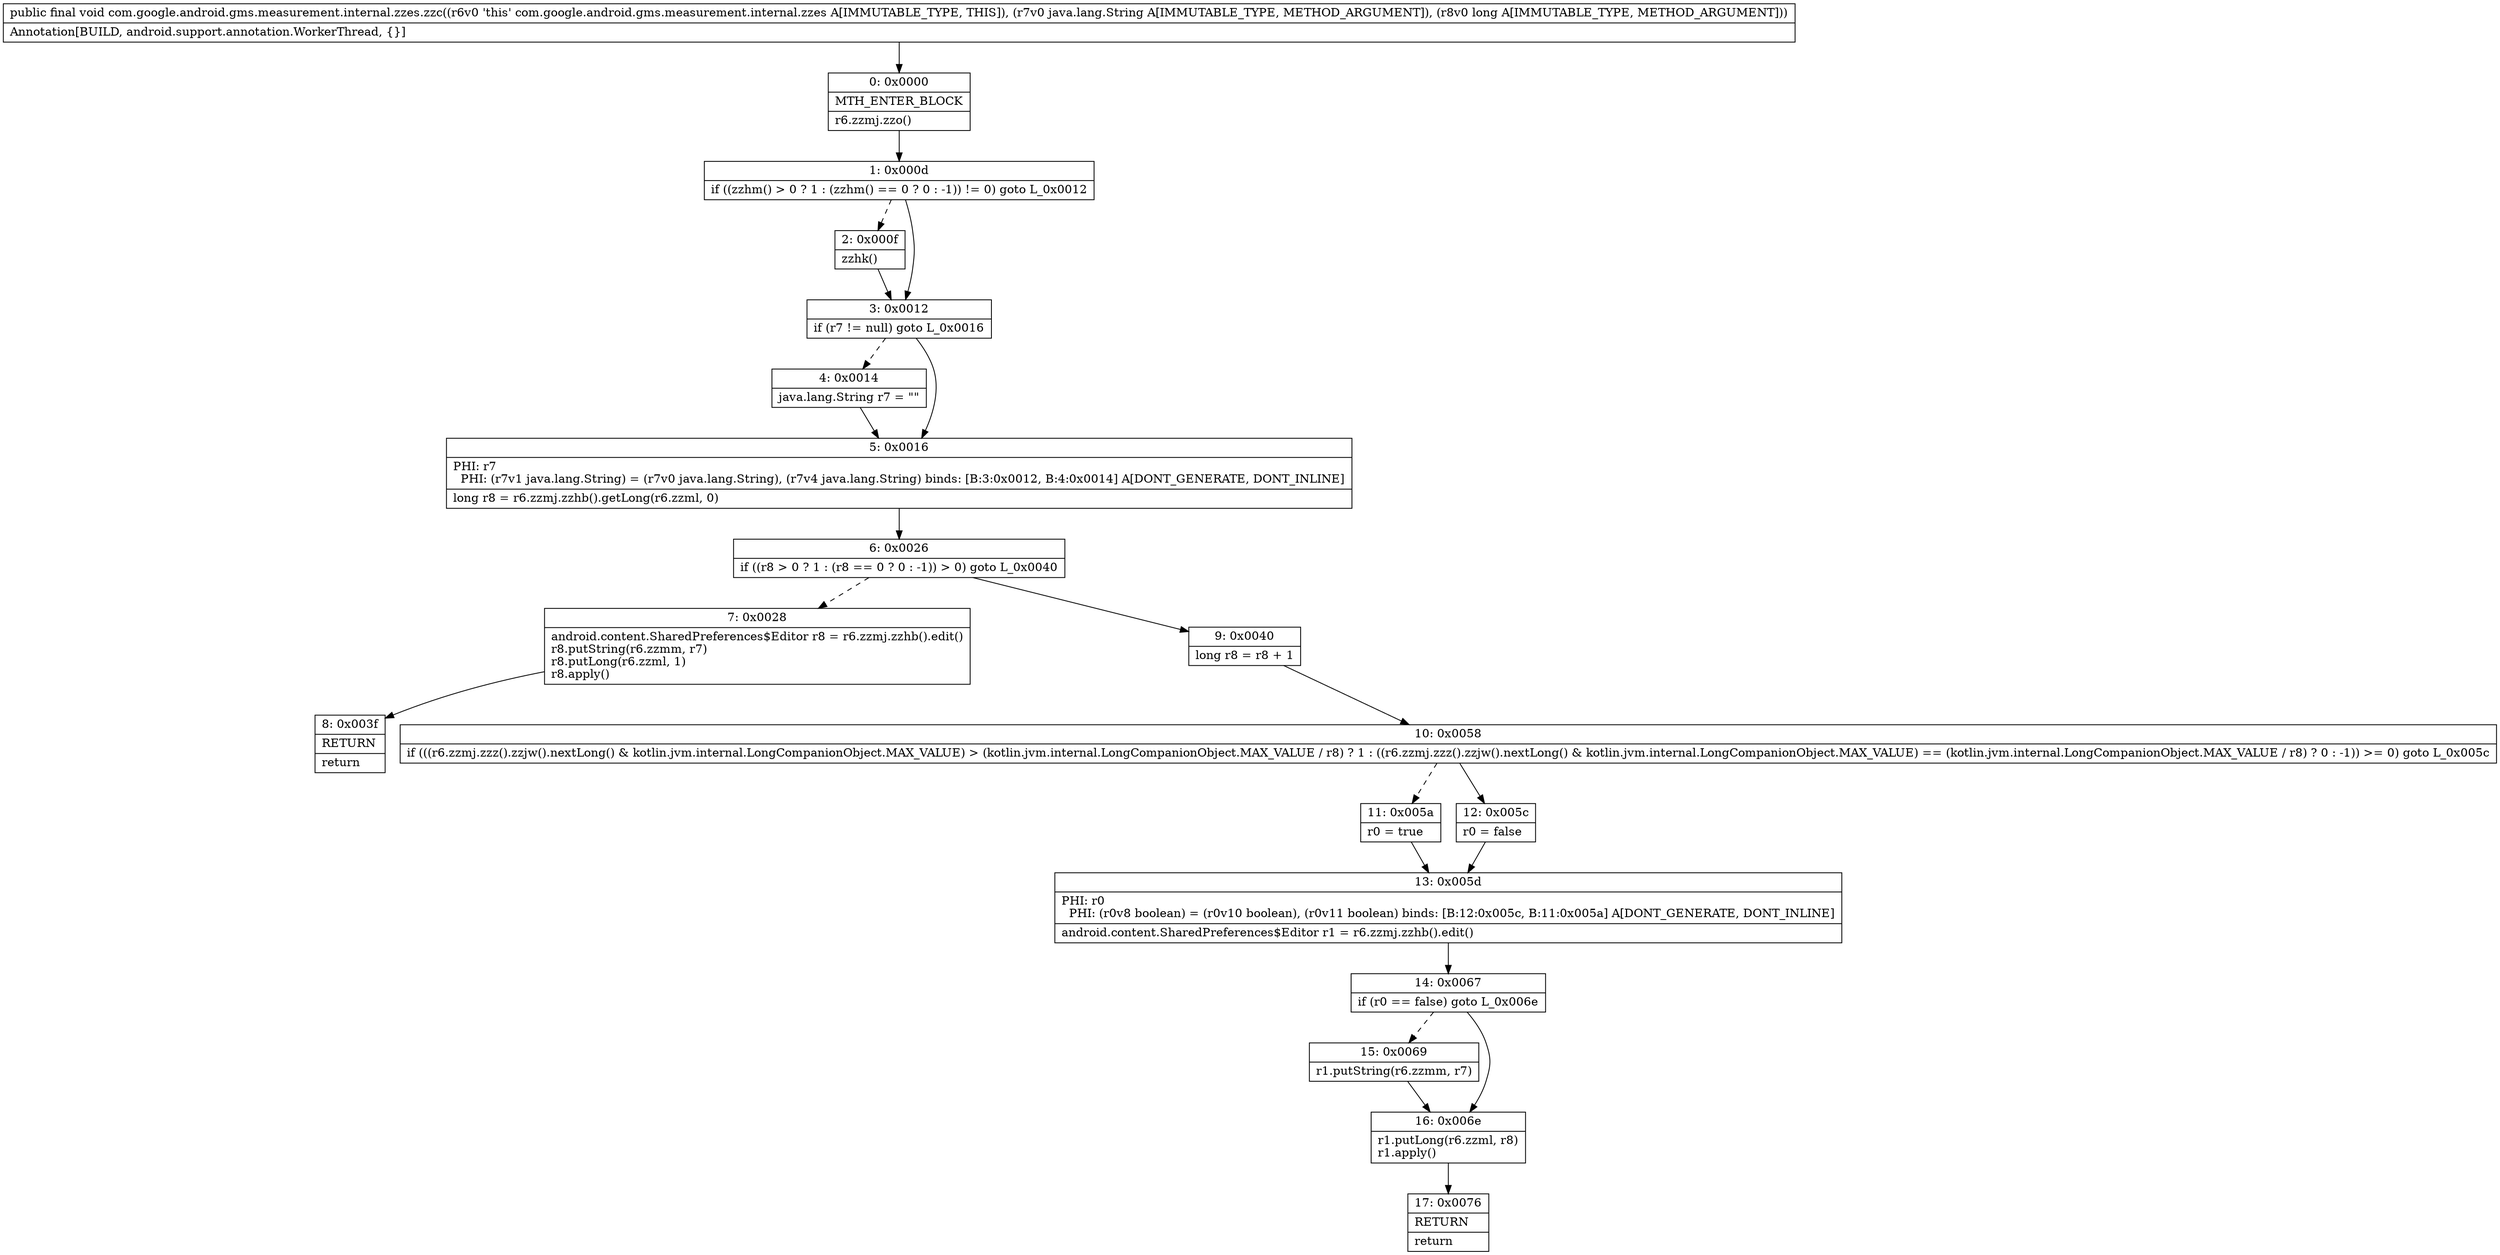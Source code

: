 digraph "CFG forcom.google.android.gms.measurement.internal.zzes.zzc(Ljava\/lang\/String;J)V" {
Node_0 [shape=record,label="{0\:\ 0x0000|MTH_ENTER_BLOCK\l|r6.zzmj.zzo()\l}"];
Node_1 [shape=record,label="{1\:\ 0x000d|if ((zzhm() \> 0 ? 1 : (zzhm() == 0 ? 0 : \-1)) != 0) goto L_0x0012\l}"];
Node_2 [shape=record,label="{2\:\ 0x000f|zzhk()\l}"];
Node_3 [shape=record,label="{3\:\ 0x0012|if (r7 != null) goto L_0x0016\l}"];
Node_4 [shape=record,label="{4\:\ 0x0014|java.lang.String r7 = \"\"\l}"];
Node_5 [shape=record,label="{5\:\ 0x0016|PHI: r7 \l  PHI: (r7v1 java.lang.String) = (r7v0 java.lang.String), (r7v4 java.lang.String) binds: [B:3:0x0012, B:4:0x0014] A[DONT_GENERATE, DONT_INLINE]\l|long r8 = r6.zzmj.zzhb().getLong(r6.zzml, 0)\l}"];
Node_6 [shape=record,label="{6\:\ 0x0026|if ((r8 \> 0 ? 1 : (r8 == 0 ? 0 : \-1)) \> 0) goto L_0x0040\l}"];
Node_7 [shape=record,label="{7\:\ 0x0028|android.content.SharedPreferences$Editor r8 = r6.zzmj.zzhb().edit()\lr8.putString(r6.zzmm, r7)\lr8.putLong(r6.zzml, 1)\lr8.apply()\l}"];
Node_8 [shape=record,label="{8\:\ 0x003f|RETURN\l|return\l}"];
Node_9 [shape=record,label="{9\:\ 0x0040|long r8 = r8 + 1\l}"];
Node_10 [shape=record,label="{10\:\ 0x0058|if (((r6.zzmj.zzz().zzjw().nextLong() & kotlin.jvm.internal.LongCompanionObject.MAX_VALUE) \> (kotlin.jvm.internal.LongCompanionObject.MAX_VALUE \/ r8) ? 1 : ((r6.zzmj.zzz().zzjw().nextLong() & kotlin.jvm.internal.LongCompanionObject.MAX_VALUE) == (kotlin.jvm.internal.LongCompanionObject.MAX_VALUE \/ r8) ? 0 : \-1)) \>= 0) goto L_0x005c\l}"];
Node_11 [shape=record,label="{11\:\ 0x005a|r0 = true\l}"];
Node_12 [shape=record,label="{12\:\ 0x005c|r0 = false\l}"];
Node_13 [shape=record,label="{13\:\ 0x005d|PHI: r0 \l  PHI: (r0v8 boolean) = (r0v10 boolean), (r0v11 boolean) binds: [B:12:0x005c, B:11:0x005a] A[DONT_GENERATE, DONT_INLINE]\l|android.content.SharedPreferences$Editor r1 = r6.zzmj.zzhb().edit()\l}"];
Node_14 [shape=record,label="{14\:\ 0x0067|if (r0 == false) goto L_0x006e\l}"];
Node_15 [shape=record,label="{15\:\ 0x0069|r1.putString(r6.zzmm, r7)\l}"];
Node_16 [shape=record,label="{16\:\ 0x006e|r1.putLong(r6.zzml, r8)\lr1.apply()\l}"];
Node_17 [shape=record,label="{17\:\ 0x0076|RETURN\l|return\l}"];
MethodNode[shape=record,label="{public final void com.google.android.gms.measurement.internal.zzes.zzc((r6v0 'this' com.google.android.gms.measurement.internal.zzes A[IMMUTABLE_TYPE, THIS]), (r7v0 java.lang.String A[IMMUTABLE_TYPE, METHOD_ARGUMENT]), (r8v0 long A[IMMUTABLE_TYPE, METHOD_ARGUMENT]))  | Annotation[BUILD, android.support.annotation.WorkerThread, \{\}]\l}"];
MethodNode -> Node_0;
Node_0 -> Node_1;
Node_1 -> Node_2[style=dashed];
Node_1 -> Node_3;
Node_2 -> Node_3;
Node_3 -> Node_4[style=dashed];
Node_3 -> Node_5;
Node_4 -> Node_5;
Node_5 -> Node_6;
Node_6 -> Node_7[style=dashed];
Node_6 -> Node_9;
Node_7 -> Node_8;
Node_9 -> Node_10;
Node_10 -> Node_11[style=dashed];
Node_10 -> Node_12;
Node_11 -> Node_13;
Node_12 -> Node_13;
Node_13 -> Node_14;
Node_14 -> Node_15[style=dashed];
Node_14 -> Node_16;
Node_15 -> Node_16;
Node_16 -> Node_17;
}

